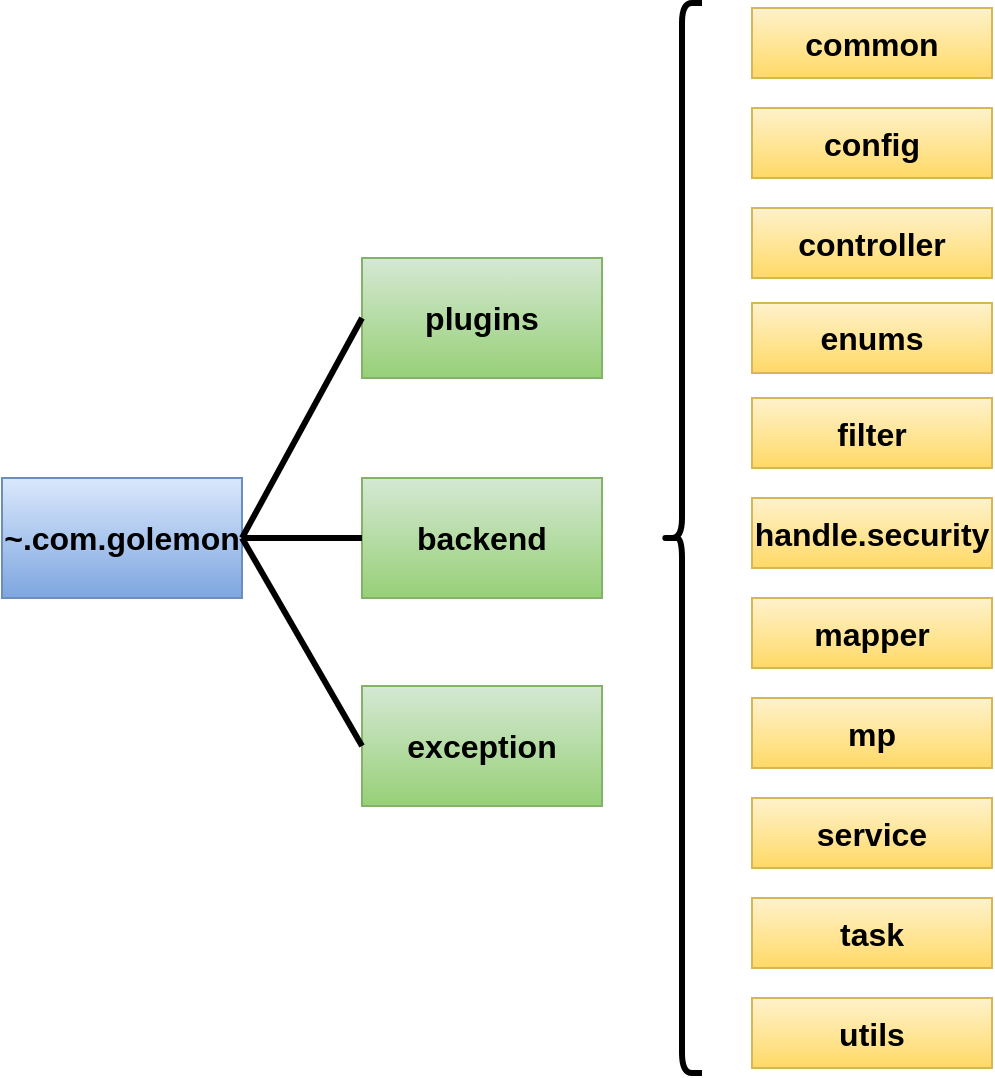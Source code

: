 <mxfile version="24.7.17">
  <diagram name="第 1 页" id="uoT19LArww4aCkfk8m5a">
    <mxGraphModel dx="1167" dy="699" grid="0" gridSize="10" guides="1" tooltips="1" connect="1" arrows="1" fold="1" page="0" pageScale="1" pageWidth="1169" pageHeight="827" math="0" shadow="0">
      <root>
        <mxCell id="0" />
        <mxCell id="1" parent="0" />
        <mxCell id="05R1-DoxwgnA4A4YQvHV-1" value="~.com.golemon" style="whiteSpace=wrap;html=1;fontSize=16;fontStyle=1;fillColor=#dae8fc;strokeColor=#6c8ebf;gradientColor=#7ea6e0;" vertex="1" parent="1">
          <mxGeometry x="90" y="250" width="120" height="60" as="geometry" />
        </mxCell>
        <mxCell id="05R1-DoxwgnA4A4YQvHV-2" value="plugins" style="rounded=0;whiteSpace=wrap;html=1;fontSize=16;fontStyle=1;fillColor=#d5e8d4;gradientColor=#97d077;strokeColor=#82b366;" vertex="1" parent="1">
          <mxGeometry x="270" y="140" width="120" height="60" as="geometry" />
        </mxCell>
        <mxCell id="05R1-DoxwgnA4A4YQvHV-4" value="exception" style="rounded=0;whiteSpace=wrap;html=1;fontSize=16;fontStyle=1;fillColor=#d5e8d4;gradientColor=#97d077;strokeColor=#82b366;" vertex="1" parent="1">
          <mxGeometry x="270" y="354" width="120" height="60" as="geometry" />
        </mxCell>
        <mxCell id="05R1-DoxwgnA4A4YQvHV-3" value="backend" style="rounded=0;whiteSpace=wrap;html=1;fontSize=16;fontStyle=1;fillColor=#d5e8d4;gradientColor=#97d077;strokeColor=#82b366;" vertex="1" parent="1">
          <mxGeometry x="270" y="250" width="120" height="60" as="geometry" />
        </mxCell>
        <mxCell id="05R1-DoxwgnA4A4YQvHV-12" value="" style="endArrow=none;html=1;rounded=0;exitX=1;exitY=0.5;exitDx=0;exitDy=0;entryX=0;entryY=0.5;entryDx=0;entryDy=0;fontSize=16;fontStyle=1;strokeWidth=3;" edge="1" parent="1" source="05R1-DoxwgnA4A4YQvHV-1" target="05R1-DoxwgnA4A4YQvHV-2">
          <mxGeometry width="50" height="50" relative="1" as="geometry">
            <mxPoint x="510" y="350" as="sourcePoint" />
            <mxPoint x="560" y="300" as="targetPoint" />
          </mxGeometry>
        </mxCell>
        <mxCell id="05R1-DoxwgnA4A4YQvHV-13" value="" style="endArrow=none;html=1;rounded=0;exitX=1;exitY=0.5;exitDx=0;exitDy=0;fontSize=16;fontStyle=1;strokeWidth=3;" edge="1" parent="1" source="05R1-DoxwgnA4A4YQvHV-1">
          <mxGeometry width="50" height="50" relative="1" as="geometry">
            <mxPoint x="260" y="290" as="sourcePoint" />
            <mxPoint x="270" y="280" as="targetPoint" />
          </mxGeometry>
        </mxCell>
        <mxCell id="05R1-DoxwgnA4A4YQvHV-14" value="" style="endArrow=none;html=1;rounded=0;exitX=1;exitY=0.5;exitDx=0;exitDy=0;entryX=0;entryY=0.5;entryDx=0;entryDy=0;fontSize=16;fontStyle=1;strokeWidth=3;" edge="1" parent="1" source="05R1-DoxwgnA4A4YQvHV-1" target="05R1-DoxwgnA4A4YQvHV-4">
          <mxGeometry width="50" height="50" relative="1" as="geometry">
            <mxPoint x="210" y="320" as="sourcePoint" />
            <mxPoint x="560" y="300" as="targetPoint" />
          </mxGeometry>
        </mxCell>
        <mxCell id="05R1-DoxwgnA4A4YQvHV-15" value="" style="shape=curlyBracket;whiteSpace=wrap;html=1;rounded=1;labelPosition=left;verticalLabelPosition=middle;align=right;verticalAlign=middle;fontSize=16;fontStyle=1;strokeWidth=3;" vertex="1" parent="1">
          <mxGeometry x="420" y="12.5" width="20" height="535" as="geometry" />
        </mxCell>
        <mxCell id="05R1-DoxwgnA4A4YQvHV-16" value="common" style="rounded=0;whiteSpace=wrap;html=1;fontSize=16;fontStyle=1;fillColor=#fff2cc;gradientColor=#ffd966;strokeColor=#d6b656;" vertex="1" parent="1">
          <mxGeometry x="465" y="15" width="120" height="35" as="geometry" />
        </mxCell>
        <mxCell id="05R1-DoxwgnA4A4YQvHV-17" value="config" style="rounded=0;whiteSpace=wrap;html=1;fontSize=16;fontStyle=1;fillColor=#fff2cc;gradientColor=#ffd966;strokeColor=#d6b656;" vertex="1" parent="1">
          <mxGeometry x="465" y="65" width="120" height="35" as="geometry" />
        </mxCell>
        <mxCell id="05R1-DoxwgnA4A4YQvHV-18" value="controller" style="rounded=0;whiteSpace=wrap;html=1;fontSize=16;fontStyle=1;fillColor=#fff2cc;gradientColor=#ffd966;strokeColor=#d6b656;" vertex="1" parent="1">
          <mxGeometry x="465" y="115" width="120" height="35" as="geometry" />
        </mxCell>
        <mxCell id="05R1-DoxwgnA4A4YQvHV-19" value="enums" style="rounded=0;whiteSpace=wrap;html=1;fontSize=16;fontStyle=1;fillColor=#fff2cc;gradientColor=#ffd966;strokeColor=#d6b656;" vertex="1" parent="1">
          <mxGeometry x="465" y="162.5" width="120" height="35" as="geometry" />
        </mxCell>
        <mxCell id="05R1-DoxwgnA4A4YQvHV-20" value="filter" style="rounded=0;whiteSpace=wrap;html=1;fontSize=16;fontStyle=1;fillColor=#fff2cc;gradientColor=#ffd966;strokeColor=#d6b656;" vertex="1" parent="1">
          <mxGeometry x="465" y="210" width="120" height="35" as="geometry" />
        </mxCell>
        <mxCell id="05R1-DoxwgnA4A4YQvHV-21" value="handle.security" style="rounded=0;whiteSpace=wrap;html=1;fontSize=16;fontStyle=1;fillColor=#fff2cc;gradientColor=#ffd966;strokeColor=#d6b656;" vertex="1" parent="1">
          <mxGeometry x="465" y="260" width="120" height="35" as="geometry" />
        </mxCell>
        <mxCell id="05R1-DoxwgnA4A4YQvHV-22" value="mapper" style="rounded=0;whiteSpace=wrap;html=1;fontSize=16;fontStyle=1;fillColor=#fff2cc;gradientColor=#ffd966;strokeColor=#d6b656;" vertex="1" parent="1">
          <mxGeometry x="465" y="310" width="120" height="35" as="geometry" />
        </mxCell>
        <mxCell id="05R1-DoxwgnA4A4YQvHV-23" value="mp" style="rounded=0;whiteSpace=wrap;html=1;fontSize=16;fontStyle=1;fillColor=#fff2cc;gradientColor=#ffd966;strokeColor=#d6b656;" vertex="1" parent="1">
          <mxGeometry x="465" y="360" width="120" height="35" as="geometry" />
        </mxCell>
        <mxCell id="05R1-DoxwgnA4A4YQvHV-24" value="service" style="rounded=0;whiteSpace=wrap;html=1;fontSize=16;fontStyle=1;fillColor=#fff2cc;gradientColor=#ffd966;strokeColor=#d6b656;" vertex="1" parent="1">
          <mxGeometry x="465" y="410" width="120" height="35" as="geometry" />
        </mxCell>
        <mxCell id="05R1-DoxwgnA4A4YQvHV-25" value="task" style="rounded=0;whiteSpace=wrap;html=1;fontSize=16;fontStyle=1;fillColor=#fff2cc;gradientColor=#ffd966;strokeColor=#d6b656;" vertex="1" parent="1">
          <mxGeometry x="465" y="460" width="120" height="35" as="geometry" />
        </mxCell>
        <mxCell id="05R1-DoxwgnA4A4YQvHV-26" value="utils" style="rounded=0;whiteSpace=wrap;html=1;fontSize=16;fontStyle=1;fillColor=#fff2cc;gradientColor=#ffd966;strokeColor=#d6b656;" vertex="1" parent="1">
          <mxGeometry x="465" y="510" width="120" height="35" as="geometry" />
        </mxCell>
      </root>
    </mxGraphModel>
  </diagram>
</mxfile>
